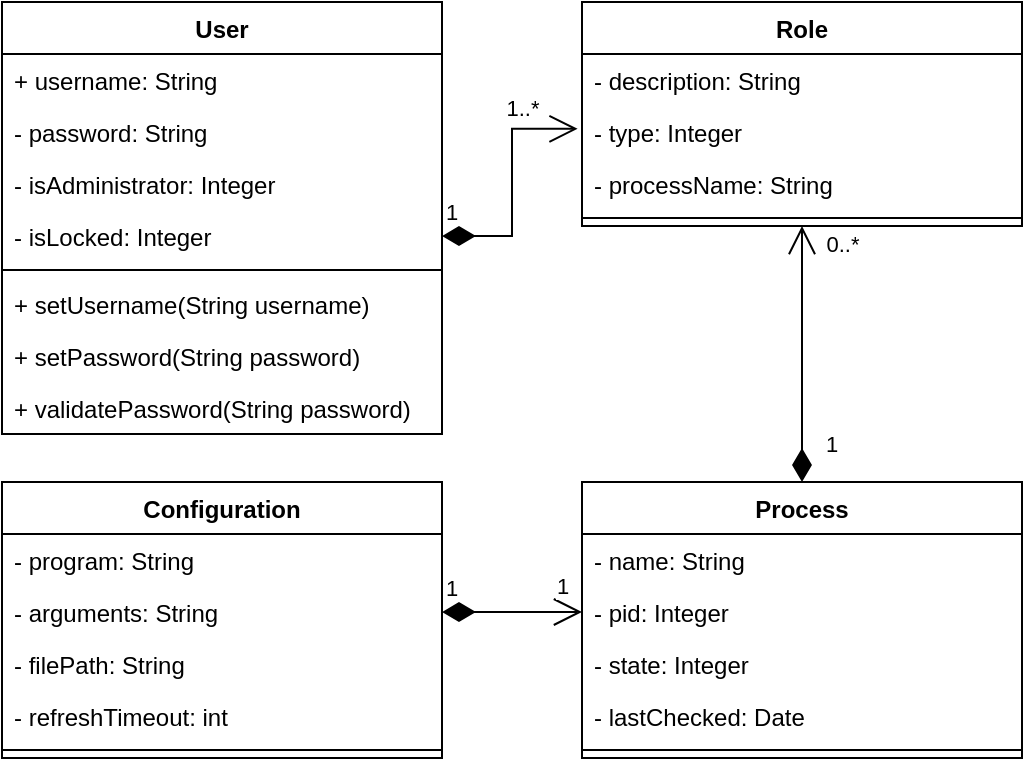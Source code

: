 <mxfile version="20.0.4" type="device"><diagram id="fcRbUhRrRhpHBSl6m2l8" name="Page-1"><mxGraphModel dx="982" dy="539" grid="1" gridSize="10" guides="1" tooltips="1" connect="1" arrows="1" fold="1" page="1" pageScale="1" pageWidth="850" pageHeight="1100" math="0" shadow="0"><root><mxCell id="0"/><mxCell id="1" parent="0"/><mxCell id="M5vgI4TA9XaZBkEXZ_Ap-16" value="Role" style="swimlane;fontStyle=1;align=center;verticalAlign=top;childLayout=stackLayout;horizontal=1;startSize=26;horizontalStack=0;resizeParent=1;resizeParentMax=0;resizeLast=0;collapsible=1;marginBottom=0;" vertex="1" parent="1"><mxGeometry x="510" y="320" width="220" height="112" as="geometry"/></mxCell><mxCell id="M5vgI4TA9XaZBkEXZ_Ap-17" value="- description: String" style="text;strokeColor=none;fillColor=none;align=left;verticalAlign=top;spacingLeft=4;spacingRight=4;overflow=hidden;rotatable=0;points=[[0,0.5],[1,0.5]];portConstraint=eastwest;" vertex="1" parent="M5vgI4TA9XaZBkEXZ_Ap-16"><mxGeometry y="26" width="220" height="26" as="geometry"/></mxCell><mxCell id="M5vgI4TA9XaZBkEXZ_Ap-33" value="- type: Integer" style="text;strokeColor=none;fillColor=none;align=left;verticalAlign=top;spacingLeft=4;spacingRight=4;overflow=hidden;rotatable=0;points=[[0,0.5],[1,0.5]];portConstraint=eastwest;" vertex="1" parent="M5vgI4TA9XaZBkEXZ_Ap-16"><mxGeometry y="52" width="220" height="26" as="geometry"/></mxCell><mxCell id="M5vgI4TA9XaZBkEXZ_Ap-50" value="- processName: String" style="text;strokeColor=none;fillColor=none;align=left;verticalAlign=top;spacingLeft=4;spacingRight=4;overflow=hidden;rotatable=0;points=[[0,0.5],[1,0.5]];portConstraint=eastwest;" vertex="1" parent="M5vgI4TA9XaZBkEXZ_Ap-16"><mxGeometry y="78" width="220" height="26" as="geometry"/></mxCell><mxCell id="M5vgI4TA9XaZBkEXZ_Ap-18" value="" style="line;strokeWidth=1;fillColor=none;align=left;verticalAlign=middle;spacingTop=-1;spacingLeft=3;spacingRight=3;rotatable=0;labelPosition=right;points=[];portConstraint=eastwest;" vertex="1" parent="M5vgI4TA9XaZBkEXZ_Ap-16"><mxGeometry y="104" width="220" height="8" as="geometry"/></mxCell><mxCell id="M5vgI4TA9XaZBkEXZ_Ap-1" value="User" style="swimlane;fontStyle=1;align=center;verticalAlign=top;childLayout=stackLayout;horizontal=1;startSize=26;horizontalStack=0;resizeParent=1;resizeParentMax=0;resizeLast=0;collapsible=1;marginBottom=0;" vertex="1" parent="1"><mxGeometry x="220" y="320" width="220" height="216" as="geometry"/></mxCell><mxCell id="M5vgI4TA9XaZBkEXZ_Ap-2" value="+ username: String" style="text;strokeColor=none;fillColor=none;align=left;verticalAlign=top;spacingLeft=4;spacingRight=4;overflow=hidden;rotatable=0;points=[[0,0.5],[1,0.5]];portConstraint=eastwest;" vertex="1" parent="M5vgI4TA9XaZBkEXZ_Ap-1"><mxGeometry y="26" width="220" height="26" as="geometry"/></mxCell><mxCell id="M5vgI4TA9XaZBkEXZ_Ap-7" value="- password: String" style="text;strokeColor=none;fillColor=none;align=left;verticalAlign=top;spacingLeft=4;spacingRight=4;overflow=hidden;rotatable=0;points=[[0,0.5],[1,0.5]];portConstraint=eastwest;" vertex="1" parent="M5vgI4TA9XaZBkEXZ_Ap-1"><mxGeometry y="52" width="220" height="26" as="geometry"/></mxCell><mxCell id="M5vgI4TA9XaZBkEXZ_Ap-8" value="- isAdministrator: Integer" style="text;strokeColor=none;fillColor=none;align=left;verticalAlign=top;spacingLeft=4;spacingRight=4;overflow=hidden;rotatable=0;points=[[0,0.5],[1,0.5]];portConstraint=eastwest;" vertex="1" parent="M5vgI4TA9XaZBkEXZ_Ap-1"><mxGeometry y="78" width="220" height="26" as="geometry"/></mxCell><mxCell id="M5vgI4TA9XaZBkEXZ_Ap-10" value="- isLocked: Integer&#xA;" style="text;strokeColor=none;fillColor=none;align=left;verticalAlign=top;spacingLeft=4;spacingRight=4;overflow=hidden;rotatable=0;points=[[0,0.5],[1,0.5]];portConstraint=eastwest;" vertex="1" parent="M5vgI4TA9XaZBkEXZ_Ap-1"><mxGeometry y="104" width="220" height="26" as="geometry"/></mxCell><mxCell id="M5vgI4TA9XaZBkEXZ_Ap-3" value="" style="line;strokeWidth=1;fillColor=none;align=left;verticalAlign=middle;spacingTop=-1;spacingLeft=3;spacingRight=3;rotatable=0;labelPosition=right;points=[];portConstraint=eastwest;" vertex="1" parent="M5vgI4TA9XaZBkEXZ_Ap-1"><mxGeometry y="130" width="220" height="8" as="geometry"/></mxCell><mxCell id="M5vgI4TA9XaZBkEXZ_Ap-11" value="+ setUsername(String username)" style="text;strokeColor=none;fillColor=none;align=left;verticalAlign=top;spacingLeft=4;spacingRight=4;overflow=hidden;rotatable=0;points=[[0,0.5],[1,0.5]];portConstraint=eastwest;" vertex="1" parent="M5vgI4TA9XaZBkEXZ_Ap-1"><mxGeometry y="138" width="220" height="26" as="geometry"/></mxCell><mxCell id="M5vgI4TA9XaZBkEXZ_Ap-12" value="+ setPassword(String password)" style="text;strokeColor=none;fillColor=none;align=left;verticalAlign=top;spacingLeft=4;spacingRight=4;overflow=hidden;rotatable=0;points=[[0,0.5],[1,0.5]];portConstraint=eastwest;" vertex="1" parent="M5vgI4TA9XaZBkEXZ_Ap-1"><mxGeometry y="164" width="220" height="26" as="geometry"/></mxCell><mxCell id="M5vgI4TA9XaZBkEXZ_Ap-14" value="+ validatePassword(String password)" style="text;strokeColor=none;fillColor=none;align=left;verticalAlign=top;spacingLeft=4;spacingRight=4;overflow=hidden;rotatable=0;points=[[0,0.5],[1,0.5]];portConstraint=eastwest;" vertex="1" parent="M5vgI4TA9XaZBkEXZ_Ap-1"><mxGeometry y="190" width="220" height="26" as="geometry"/></mxCell><mxCell id="M5vgI4TA9XaZBkEXZ_Ap-34" value="Process" style="swimlane;fontStyle=1;align=center;verticalAlign=top;childLayout=stackLayout;horizontal=1;startSize=26;horizontalStack=0;resizeParent=1;resizeParentMax=0;resizeLast=0;collapsible=1;marginBottom=0;" vertex="1" parent="1"><mxGeometry x="510" y="560" width="220" height="138" as="geometry"/></mxCell><mxCell id="M5vgI4TA9XaZBkEXZ_Ap-42" value="- name: String" style="text;strokeColor=none;fillColor=none;align=left;verticalAlign=top;spacingLeft=4;spacingRight=4;overflow=hidden;rotatable=0;points=[[0,0.5],[1,0.5]];portConstraint=eastwest;" vertex="1" parent="M5vgI4TA9XaZBkEXZ_Ap-34"><mxGeometry y="26" width="220" height="26" as="geometry"/></mxCell><mxCell id="M5vgI4TA9XaZBkEXZ_Ap-40" value="- pid: Integer" style="text;strokeColor=none;fillColor=none;align=left;verticalAlign=top;spacingLeft=4;spacingRight=4;overflow=hidden;rotatable=0;points=[[0,0.5],[1,0.5]];portConstraint=eastwest;" vertex="1" parent="M5vgI4TA9XaZBkEXZ_Ap-34"><mxGeometry y="52" width="220" height="26" as="geometry"/></mxCell><mxCell id="M5vgI4TA9XaZBkEXZ_Ap-38" value="- state: Integer&#xA;" style="text;strokeColor=none;fillColor=none;align=left;verticalAlign=top;spacingLeft=4;spacingRight=4;overflow=hidden;rotatable=0;points=[[0,0.5],[1,0.5]];portConstraint=eastwest;" vertex="1" parent="M5vgI4TA9XaZBkEXZ_Ap-34"><mxGeometry y="78" width="220" height="26" as="geometry"/></mxCell><mxCell id="M5vgI4TA9XaZBkEXZ_Ap-49" value="- lastChecked: Date" style="text;strokeColor=none;fillColor=none;align=left;verticalAlign=top;spacingLeft=4;spacingRight=4;overflow=hidden;rotatable=0;points=[[0,0.5],[1,0.5]];portConstraint=eastwest;" vertex="1" parent="M5vgI4TA9XaZBkEXZ_Ap-34"><mxGeometry y="104" width="220" height="26" as="geometry"/></mxCell><mxCell id="M5vgI4TA9XaZBkEXZ_Ap-36" value="" style="line;strokeWidth=1;fillColor=none;align=left;verticalAlign=middle;spacingTop=-1;spacingLeft=3;spacingRight=3;rotatable=0;labelPosition=right;points=[];portConstraint=eastwest;" vertex="1" parent="M5vgI4TA9XaZBkEXZ_Ap-34"><mxGeometry y="130" width="220" height="8" as="geometry"/></mxCell><mxCell id="M5vgI4TA9XaZBkEXZ_Ap-41" value="Configuration" style="swimlane;fontStyle=1;align=center;verticalAlign=top;childLayout=stackLayout;horizontal=1;startSize=26;horizontalStack=0;resizeParent=1;resizeParentMax=0;resizeLast=0;collapsible=1;marginBottom=0;" vertex="1" parent="1"><mxGeometry x="220" y="560" width="220" height="138" as="geometry"/></mxCell><mxCell id="M5vgI4TA9XaZBkEXZ_Ap-45" value="- program: String" style="text;strokeColor=none;fillColor=none;align=left;verticalAlign=top;spacingLeft=4;spacingRight=4;overflow=hidden;rotatable=0;points=[[0,0.5],[1,0.5]];portConstraint=eastwest;" vertex="1" parent="M5vgI4TA9XaZBkEXZ_Ap-41"><mxGeometry y="26" width="220" height="26" as="geometry"/></mxCell><mxCell id="M5vgI4TA9XaZBkEXZ_Ap-47" value="- arguments: String" style="text;strokeColor=none;fillColor=none;align=left;verticalAlign=top;spacingLeft=4;spacingRight=4;overflow=hidden;rotatable=0;points=[[0,0.5],[1,0.5]];portConstraint=eastwest;" vertex="1" parent="M5vgI4TA9XaZBkEXZ_Ap-41"><mxGeometry y="52" width="220" height="26" as="geometry"/></mxCell><mxCell id="M5vgI4TA9XaZBkEXZ_Ap-46" value="- filePath: String" style="text;strokeColor=none;fillColor=none;align=left;verticalAlign=top;spacingLeft=4;spacingRight=4;overflow=hidden;rotatable=0;points=[[0,0.5],[1,0.5]];portConstraint=eastwest;" vertex="1" parent="M5vgI4TA9XaZBkEXZ_Ap-41"><mxGeometry y="78" width="220" height="26" as="geometry"/></mxCell><mxCell id="M5vgI4TA9XaZBkEXZ_Ap-48" value="- refreshTimeout: int" style="text;strokeColor=none;fillColor=none;align=left;verticalAlign=top;spacingLeft=4;spacingRight=4;overflow=hidden;rotatable=0;points=[[0,0.5],[1,0.5]];portConstraint=eastwest;" vertex="1" parent="M5vgI4TA9XaZBkEXZ_Ap-41"><mxGeometry y="104" width="220" height="26" as="geometry"/></mxCell><mxCell id="M5vgI4TA9XaZBkEXZ_Ap-43" value="" style="line;strokeWidth=1;fillColor=none;align=left;verticalAlign=middle;spacingTop=-1;spacingLeft=3;spacingRight=3;rotatable=0;labelPosition=right;points=[];portConstraint=eastwest;" vertex="1" parent="M5vgI4TA9XaZBkEXZ_Ap-41"><mxGeometry y="130" width="220" height="8" as="geometry"/></mxCell><mxCell id="M5vgI4TA9XaZBkEXZ_Ap-51" value="1" style="endArrow=open;html=1;endSize=12;startArrow=diamondThin;startSize=14;startFill=1;edgeStyle=orthogonalEdgeStyle;align=left;verticalAlign=bottom;rounded=0;entryX=-0.01;entryY=0.438;entryDx=0;entryDy=0;entryPerimeter=0;exitX=1;exitY=0.5;exitDx=0;exitDy=0;" edge="1" parent="1" source="M5vgI4TA9XaZBkEXZ_Ap-10" target="M5vgI4TA9XaZBkEXZ_Ap-33"><mxGeometry x="-1" y="3" relative="1" as="geometry"><mxPoint x="500" y="480" as="sourcePoint"/><mxPoint x="660" y="480" as="targetPoint"/></mxGeometry></mxCell><mxCell id="M5vgI4TA9XaZBkEXZ_Ap-52" value="1..*" style="edgeLabel;html=1;align=center;verticalAlign=middle;resizable=0;points=[];" vertex="1" connectable="0" parent="M5vgI4TA9XaZBkEXZ_Ap-51"><mxGeometry x="0.871" y="2" relative="1" as="geometry"><mxPoint x="-20" y="-9" as="offset"/></mxGeometry></mxCell><mxCell id="M5vgI4TA9XaZBkEXZ_Ap-53" value="1" style="endArrow=open;html=1;endSize=12;startArrow=diamondThin;startSize=14;startFill=1;edgeStyle=orthogonalEdgeStyle;align=left;verticalAlign=bottom;rounded=0;exitX=1;exitY=0.5;exitDx=0;exitDy=0;entryX=0;entryY=0.5;entryDx=0;entryDy=0;" edge="1" parent="1" source="M5vgI4TA9XaZBkEXZ_Ap-47" target="M5vgI4TA9XaZBkEXZ_Ap-40"><mxGeometry x="-1" y="3" relative="1" as="geometry"><mxPoint x="460" y="513.61" as="sourcePoint"/><mxPoint x="480" y="640" as="targetPoint"/></mxGeometry></mxCell><mxCell id="M5vgI4TA9XaZBkEXZ_Ap-54" value="1" style="edgeLabel;html=1;align=center;verticalAlign=middle;resizable=0;points=[];" vertex="1" connectable="0" parent="M5vgI4TA9XaZBkEXZ_Ap-53"><mxGeometry x="0.871" y="2" relative="1" as="geometry"><mxPoint x="-6" y="-11" as="offset"/></mxGeometry></mxCell><mxCell id="M5vgI4TA9XaZBkEXZ_Ap-57" value="1" style="endArrow=open;html=1;endSize=12;startArrow=diamondThin;startSize=14;startFill=1;edgeStyle=orthogonalEdgeStyle;align=left;verticalAlign=bottom;rounded=0;exitX=0.5;exitY=0;exitDx=0;exitDy=0;entryX=0.5;entryY=1;entryDx=0;entryDy=0;" edge="1" parent="1" source="M5vgI4TA9XaZBkEXZ_Ap-34" target="M5vgI4TA9XaZBkEXZ_Ap-16"><mxGeometry x="-0.844" y="-10" relative="1" as="geometry"><mxPoint x="570" y="510" as="sourcePoint"/><mxPoint x="730" y="510" as="targetPoint"/><mxPoint as="offset"/></mxGeometry></mxCell><mxCell id="M5vgI4TA9XaZBkEXZ_Ap-58" value="0..*" style="edgeLabel;html=1;align=center;verticalAlign=middle;resizable=0;points=[];" vertex="1" connectable="0" parent="M5vgI4TA9XaZBkEXZ_Ap-57"><mxGeometry x="0.859" y="-6" relative="1" as="geometry"><mxPoint x="14" as="offset"/></mxGeometry></mxCell></root></mxGraphModel></diagram></mxfile>